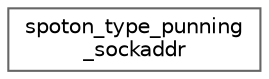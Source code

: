 digraph "Graphical Class Hierarchy"
{
 // LATEX_PDF_SIZE
  bgcolor="transparent";
  edge [fontname=Helvetica,fontsize=10,labelfontname=Helvetica,labelfontsize=10];
  node [fontname=Helvetica,fontsize=10,shape=box,height=0.2,width=0.4];
  rankdir="LR";
  Node0 [id="Node000000",label="spoton_type_punning\l_sockaddr",height=0.2,width=0.4,color="grey40", fillcolor="white", style="filled",URL="$unionspoton__type__punning__sockaddr.html",tooltip=" "];
}
